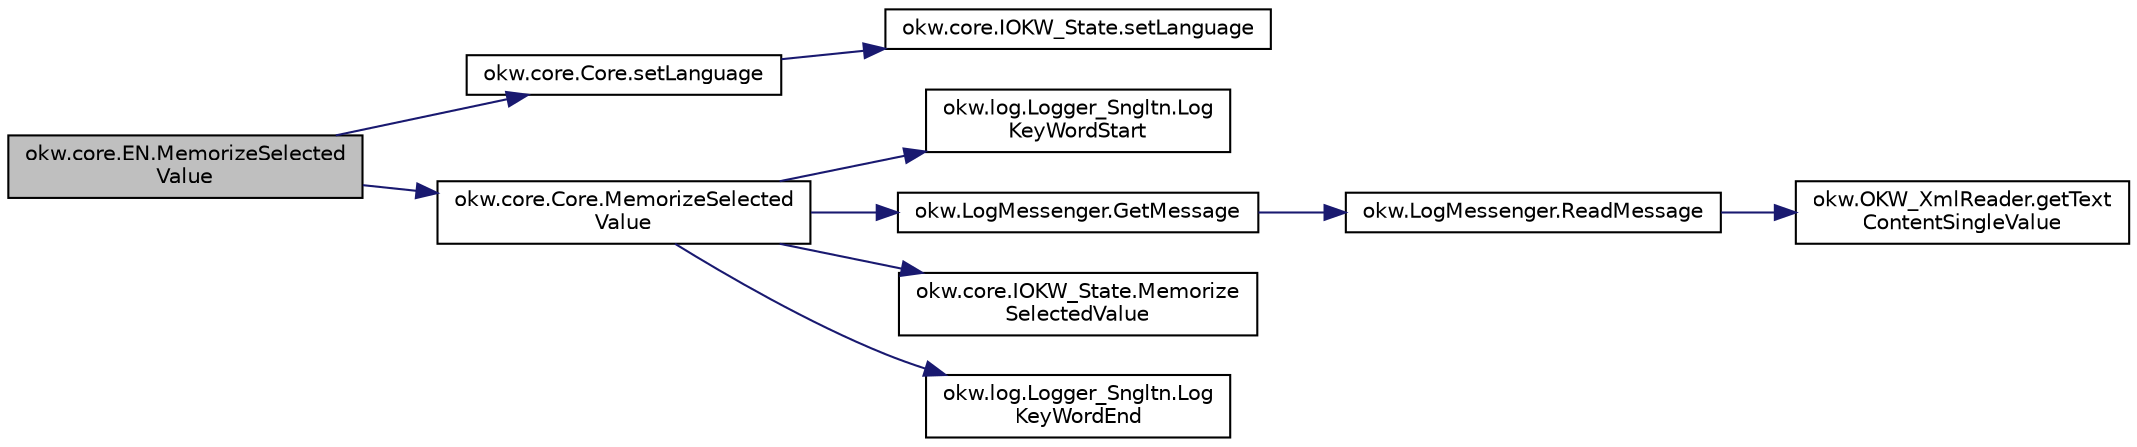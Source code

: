 digraph "okw.core.EN.MemorizeSelectedValue"
{
 // INTERACTIVE_SVG=YES
 // LATEX_PDF_SIZE
  edge [fontname="Helvetica",fontsize="10",labelfontname="Helvetica",labelfontsize="10"];
  node [fontname="Helvetica",fontsize="10",shape=record];
  rankdir="LR";
  Node1392 [label="okw.core.EN.MemorizeSelected\lValue",height=0.2,width=0.4,color="black", fillcolor="grey75", style="filled", fontcolor="black",tooltip="Keine Beschreibung zu \"MemorizeSelectedValue\" verfügbar."];
  Node1392 -> Node1393 [color="midnightblue",fontsize="10",style="solid",fontname="Helvetica"];
  Node1393 [label="okw.core.Core.setLanguage",height=0.2,width=0.4,color="black", fillcolor="white", style="filled",URL="$classokw_1_1core_1_1_core.html#ab4e0f723d27cb11c944ec4c82c426100",tooltip="Setzt die Sprache auf den gegebenen wert Language."];
  Node1393 -> Node1394 [color="midnightblue",fontsize="10",style="solid",fontname="Helvetica"];
  Node1394 [label="okw.core.IOKW_State.setLanguage",height=0.2,width=0.4,color="black", fillcolor="white", style="filled",URL="$interfaceokw_1_1core_1_1_i_o_k_w___state.html#a866baa0bde08a47418f54d63bdb56097",tooltip="Interne Methode zum setzen der Sprache für die sprachabhängigen Ausgaben der Dokumentation (Log)."];
  Node1392 -> Node1395 [color="midnightblue",fontsize="10",style="solid",fontname="Helvetica"];
  Node1395 [label="okw.core.Core.MemorizeSelected\lValue",height=0.2,width=0.4,color="black", fillcolor="white", style="filled",URL="$classokw_1_1core_1_1_core.html#ae13536308d66e68f25d673af7fec2d2b",tooltip="Keine Beschreibung zu \"MemorizeSelectedValue\" verfügbar."];
  Node1395 -> Node1396 [color="midnightblue",fontsize="10",style="solid",fontname="Helvetica"];
  Node1396 [label="okw.log.Logger_Sngltn.Log\lKeyWordStart",height=0.2,width=0.4,color="black", fillcolor="white", style="filled",URL="$classokw_1_1log_1_1_logger___sngltn.html#a70ec25e200e00ecefc544e8fd371d2ef",tooltip="Ausgabe eines Schlüsselwortes."];
  Node1395 -> Node1397 [color="midnightblue",fontsize="10",style="solid",fontname="Helvetica"];
  Node1397 [label="okw.LogMessenger.GetMessage",height=0.2,width=0.4,color="black", fillcolor="white", style="filled",URL="$classokw_1_1_log_messenger.html#af225d1f037d47b3b085175c09d78bdd2",tooltip="Holt die Log-Meldung für MethodeNmae/Textkey ohne weitere Parameter."];
  Node1397 -> Node1398 [color="midnightblue",fontsize="10",style="solid",fontname="Helvetica"];
  Node1398 [label="okw.LogMessenger.ReadMessage",height=0.2,width=0.4,color="black", fillcolor="white", style="filled",URL="$classokw_1_1_log_messenger.html#a530cd6ab82ec82a04206a2e976ec06e3",tooltip="Interne Kernfunktion holt die Log-Meldung mit Platzhaltern aus der XML-Datei."];
  Node1398 -> Node1399 [color="midnightblue",fontsize="10",style="solid",fontname="Helvetica"];
  Node1399 [label="okw.OKW_XmlReader.getText\lContentSingleValue",height=0.2,width=0.4,color="black", fillcolor="white", style="filled",URL="$classokw_1_1_o_k_w___xml_reader.html#ab920b5335a2e1429c14cc5f8e79f39eb",tooltip="Lies den TextContent eines Tag."];
  Node1395 -> Node1400 [color="midnightblue",fontsize="10",style="solid",fontname="Helvetica"];
  Node1400 [label="okw.core.IOKW_State.Memorize\lSelectedValue",height=0.2,width=0.4,color="black", fillcolor="white", style="filled",URL="$interfaceokw_1_1core_1_1_i_o_k_w___state.html#a2e9dcf9b0e3ebe2645ed830e5c077e04",tooltip="Keine Beschreibung zu \"MemorizeSelectedValue\" verfügbar."];
  Node1395 -> Node1401 [color="midnightblue",fontsize="10",style="solid",fontname="Helvetica"];
  Node1401 [label="okw.log.Logger_Sngltn.Log\lKeyWordEnd",height=0.2,width=0.4,color="black", fillcolor="white", style="filled",URL="$classokw_1_1log_1_1_logger___sngltn.html#aa7d2da98631d21644da70c187f03155e",tooltip="LogKeyWordEnd:"];
}
